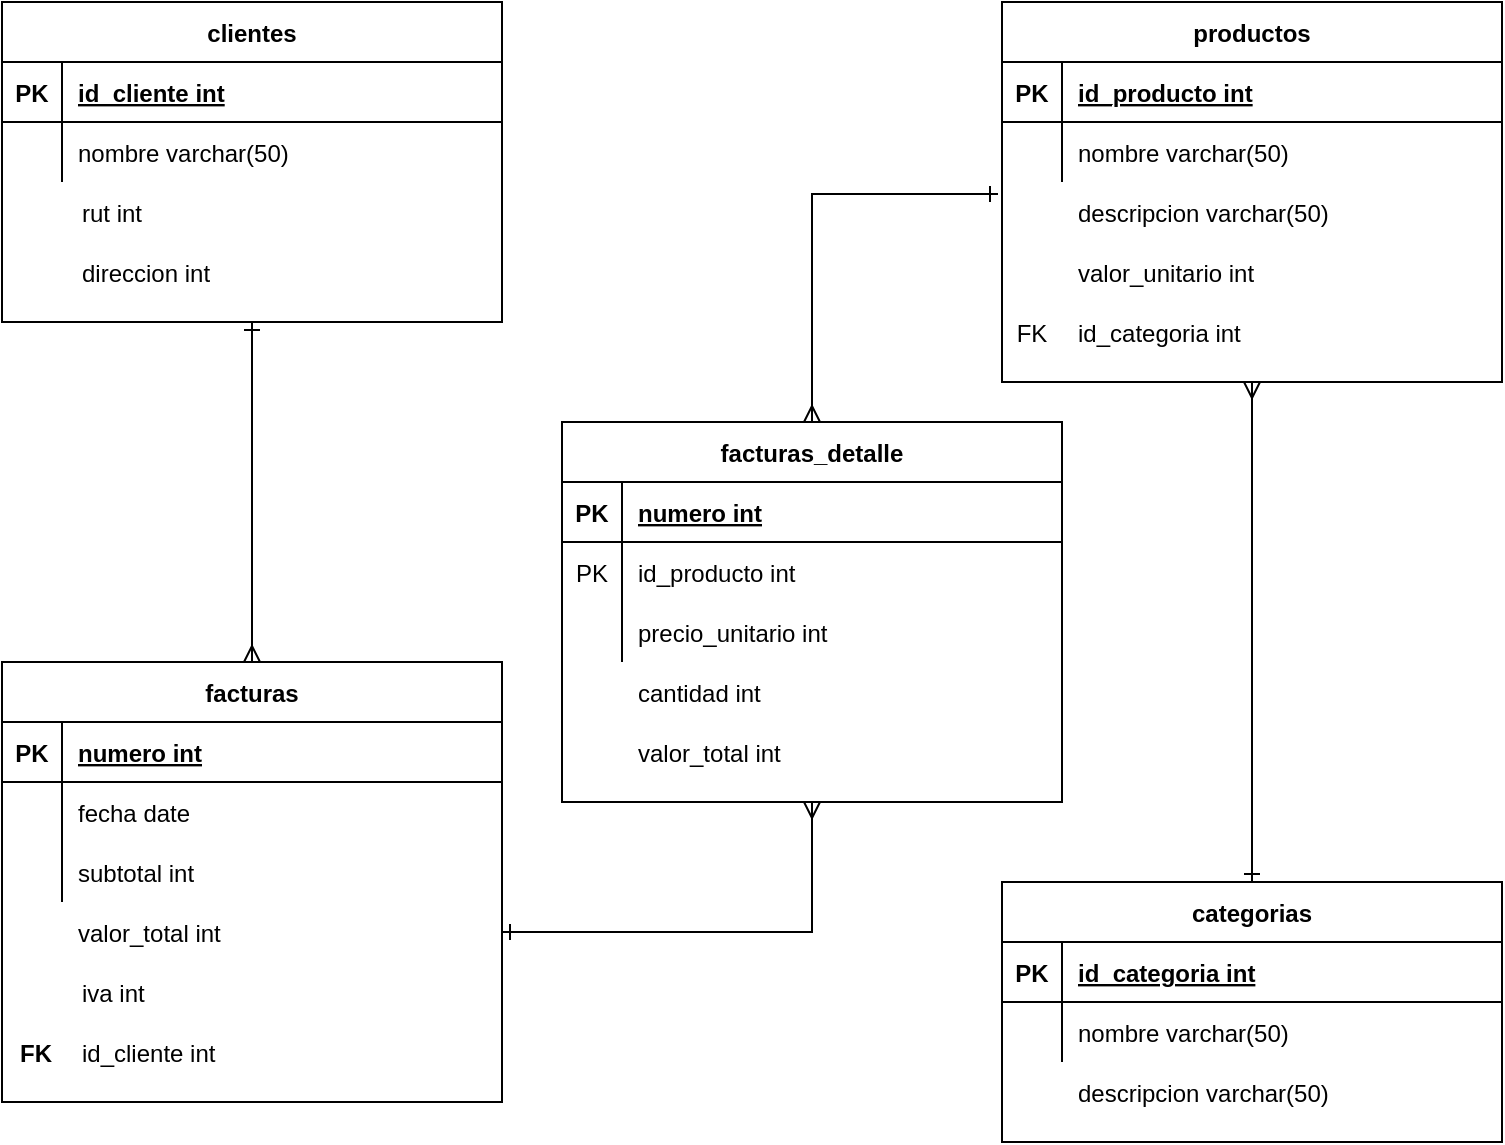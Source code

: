 <mxfile version="13.9.9" type="device"><diagram id="R2lEEEUBdFMjLlhIrx00" name="Page-1"><mxGraphModel dx="1240" dy="643" grid="1" gridSize="10" guides="1" tooltips="1" connect="1" arrows="1" fold="1" page="1" pageScale="1" pageWidth="850" pageHeight="1100" math="0" shadow="0" extFonts="Permanent Marker^https://fonts.googleapis.com/css?family=Permanent+Marker"><root><mxCell id="0"/><mxCell id="1" parent="0"/><mxCell id="C-vyLk0tnHw3VtMMgP7b-2" value="productos" style="shape=table;startSize=30;container=1;collapsible=1;childLayout=tableLayout;fixedRows=1;rowLines=0;fontStyle=1;align=center;resizeLast=1;" parent="1" vertex="1"><mxGeometry x="550" y="20" width="250" height="190" as="geometry"/></mxCell><mxCell id="C-vyLk0tnHw3VtMMgP7b-3" value="" style="shape=partialRectangle;collapsible=0;dropTarget=0;pointerEvents=0;fillColor=none;points=[[0,0.5],[1,0.5]];portConstraint=eastwest;top=0;left=0;right=0;bottom=1;" parent="C-vyLk0tnHw3VtMMgP7b-2" vertex="1"><mxGeometry y="30" width="250" height="30" as="geometry"/></mxCell><mxCell id="C-vyLk0tnHw3VtMMgP7b-4" value="PK" style="shape=partialRectangle;overflow=hidden;connectable=0;fillColor=none;top=0;left=0;bottom=0;right=0;fontStyle=1;" parent="C-vyLk0tnHw3VtMMgP7b-3" vertex="1"><mxGeometry width="30" height="30" as="geometry"/></mxCell><mxCell id="C-vyLk0tnHw3VtMMgP7b-5" value="id_producto int" style="shape=partialRectangle;overflow=hidden;connectable=0;fillColor=none;top=0;left=0;bottom=0;right=0;align=left;spacingLeft=6;fontStyle=5;" parent="C-vyLk0tnHw3VtMMgP7b-3" vertex="1"><mxGeometry x="30" width="220" height="30" as="geometry"/></mxCell><mxCell id="C-vyLk0tnHw3VtMMgP7b-6" value="" style="shape=partialRectangle;collapsible=0;dropTarget=0;pointerEvents=0;fillColor=none;points=[[0,0.5],[1,0.5]];portConstraint=eastwest;top=0;left=0;right=0;bottom=0;" parent="C-vyLk0tnHw3VtMMgP7b-2" vertex="1"><mxGeometry y="60" width="250" height="30" as="geometry"/></mxCell><mxCell id="C-vyLk0tnHw3VtMMgP7b-7" value="" style="shape=partialRectangle;overflow=hidden;connectable=0;fillColor=none;top=0;left=0;bottom=0;right=0;" parent="C-vyLk0tnHw3VtMMgP7b-6" vertex="1"><mxGeometry width="30" height="30" as="geometry"/></mxCell><mxCell id="C-vyLk0tnHw3VtMMgP7b-8" value="nombre varchar(50)" style="shape=partialRectangle;overflow=hidden;connectable=0;fillColor=none;top=0;left=0;bottom=0;right=0;align=left;spacingLeft=6;" parent="C-vyLk0tnHw3VtMMgP7b-6" vertex="1"><mxGeometry x="30" width="220" height="30" as="geometry"/></mxCell><mxCell id="C-vyLk0tnHw3VtMMgP7b-13" value="categorias" style="shape=table;startSize=30;container=1;collapsible=1;childLayout=tableLayout;fixedRows=1;rowLines=0;fontStyle=1;align=center;resizeLast=1;" parent="1" vertex="1"><mxGeometry x="550" y="460" width="250" height="130" as="geometry"/></mxCell><mxCell id="C-vyLk0tnHw3VtMMgP7b-14" value="" style="shape=partialRectangle;collapsible=0;dropTarget=0;pointerEvents=0;fillColor=none;points=[[0,0.5],[1,0.5]];portConstraint=eastwest;top=0;left=0;right=0;bottom=1;" parent="C-vyLk0tnHw3VtMMgP7b-13" vertex="1"><mxGeometry y="30" width="250" height="30" as="geometry"/></mxCell><mxCell id="C-vyLk0tnHw3VtMMgP7b-15" value="PK" style="shape=partialRectangle;overflow=hidden;connectable=0;fillColor=none;top=0;left=0;bottom=0;right=0;fontStyle=1;" parent="C-vyLk0tnHw3VtMMgP7b-14" vertex="1"><mxGeometry width="30" height="30" as="geometry"/></mxCell><mxCell id="C-vyLk0tnHw3VtMMgP7b-16" value="id_categoria int" style="shape=partialRectangle;overflow=hidden;connectable=0;fillColor=none;top=0;left=0;bottom=0;right=0;align=left;spacingLeft=6;fontStyle=5;" parent="C-vyLk0tnHw3VtMMgP7b-14" vertex="1"><mxGeometry x="30" width="220" height="30" as="geometry"/></mxCell><mxCell id="C-vyLk0tnHw3VtMMgP7b-17" value="" style="shape=partialRectangle;collapsible=0;dropTarget=0;pointerEvents=0;fillColor=none;points=[[0,0.5],[1,0.5]];portConstraint=eastwest;top=0;left=0;right=0;bottom=0;" parent="C-vyLk0tnHw3VtMMgP7b-13" vertex="1"><mxGeometry y="60" width="250" height="30" as="geometry"/></mxCell><mxCell id="C-vyLk0tnHw3VtMMgP7b-18" value="" style="shape=partialRectangle;overflow=hidden;connectable=0;fillColor=none;top=0;left=0;bottom=0;right=0;" parent="C-vyLk0tnHw3VtMMgP7b-17" vertex="1"><mxGeometry width="30" height="30" as="geometry"/></mxCell><mxCell id="C-vyLk0tnHw3VtMMgP7b-19" value="nombre varchar(50)" style="shape=partialRectangle;overflow=hidden;connectable=0;fillColor=none;top=0;left=0;bottom=0;right=0;align=left;spacingLeft=6;" parent="C-vyLk0tnHw3VtMMgP7b-17" vertex="1"><mxGeometry x="30" width="220" height="30" as="geometry"/></mxCell><mxCell id="85X-AFDoGHtRJQ55cMtJ-43" style="edgeStyle=orthogonalEdgeStyle;rounded=0;orthogonalLoop=1;jettySize=auto;html=1;exitX=0.5;exitY=1;exitDx=0;exitDy=0;startArrow=ERone;startFill=0;endArrow=ERmany;endFill=0;" edge="1" parent="1" source="C-vyLk0tnHw3VtMMgP7b-23" target="3Oi0aTJJlwyKU9_S4SZP-11"><mxGeometry relative="1" as="geometry"/></mxCell><mxCell id="C-vyLk0tnHw3VtMMgP7b-23" value="clientes" style="shape=table;startSize=30;container=1;collapsible=1;childLayout=tableLayout;fixedRows=1;rowLines=0;fontStyle=1;align=center;resizeLast=1;" parent="1" vertex="1"><mxGeometry x="50" y="20" width="250" height="160" as="geometry"/></mxCell><mxCell id="C-vyLk0tnHw3VtMMgP7b-24" value="" style="shape=partialRectangle;collapsible=0;dropTarget=0;pointerEvents=0;fillColor=none;points=[[0,0.5],[1,0.5]];portConstraint=eastwest;top=0;left=0;right=0;bottom=1;" parent="C-vyLk0tnHw3VtMMgP7b-23" vertex="1"><mxGeometry y="30" width="250" height="30" as="geometry"/></mxCell><mxCell id="C-vyLk0tnHw3VtMMgP7b-25" value="PK" style="shape=partialRectangle;overflow=hidden;connectable=0;fillColor=none;top=0;left=0;bottom=0;right=0;fontStyle=1;" parent="C-vyLk0tnHw3VtMMgP7b-24" vertex="1"><mxGeometry width="30" height="30" as="geometry"/></mxCell><mxCell id="C-vyLk0tnHw3VtMMgP7b-26" value="id_cliente int" style="shape=partialRectangle;overflow=hidden;connectable=0;fillColor=none;top=0;left=0;bottom=0;right=0;align=left;spacingLeft=6;fontStyle=5;" parent="C-vyLk0tnHw3VtMMgP7b-24" vertex="1"><mxGeometry x="30" width="220" height="30" as="geometry"/></mxCell><mxCell id="C-vyLk0tnHw3VtMMgP7b-27" value="" style="shape=partialRectangle;collapsible=0;dropTarget=0;pointerEvents=0;fillColor=none;points=[[0,0.5],[1,0.5]];portConstraint=eastwest;top=0;left=0;right=0;bottom=0;" parent="C-vyLk0tnHw3VtMMgP7b-23" vertex="1"><mxGeometry y="60" width="250" height="30" as="geometry"/></mxCell><mxCell id="C-vyLk0tnHw3VtMMgP7b-28" value="" style="shape=partialRectangle;overflow=hidden;connectable=0;fillColor=none;top=0;left=0;bottom=0;right=0;" parent="C-vyLk0tnHw3VtMMgP7b-27" vertex="1"><mxGeometry width="30" height="30" as="geometry"/></mxCell><mxCell id="C-vyLk0tnHw3VtMMgP7b-29" value="nombre varchar(50) " style="shape=partialRectangle;overflow=hidden;connectable=0;fillColor=none;top=0;left=0;bottom=0;right=0;align=left;spacingLeft=6;" parent="C-vyLk0tnHw3VtMMgP7b-27" vertex="1"><mxGeometry x="30" width="220" height="30" as="geometry"/></mxCell><mxCell id="3Oi0aTJJlwyKU9_S4SZP-11" value="facturas" style="shape=table;startSize=30;container=1;collapsible=1;childLayout=tableLayout;fixedRows=1;rowLines=0;fontStyle=1;align=center;resizeLast=1;" parent="1" vertex="1"><mxGeometry x="50" y="350" width="250" height="220" as="geometry"/></mxCell><mxCell id="3Oi0aTJJlwyKU9_S4SZP-12" value="" style="shape=partialRectangle;collapsible=0;dropTarget=0;pointerEvents=0;fillColor=none;points=[[0,0.5],[1,0.5]];portConstraint=eastwest;top=0;left=0;right=0;bottom=1;" parent="3Oi0aTJJlwyKU9_S4SZP-11" vertex="1"><mxGeometry y="30" width="250" height="30" as="geometry"/></mxCell><mxCell id="3Oi0aTJJlwyKU9_S4SZP-13" value="PK" style="shape=partialRectangle;overflow=hidden;connectable=0;fillColor=none;top=0;left=0;bottom=0;right=0;fontStyle=1;" parent="3Oi0aTJJlwyKU9_S4SZP-12" vertex="1"><mxGeometry width="30" height="30" as="geometry"/></mxCell><mxCell id="3Oi0aTJJlwyKU9_S4SZP-14" value="numero int" style="shape=partialRectangle;overflow=hidden;connectable=0;fillColor=none;top=0;left=0;bottom=0;right=0;align=left;spacingLeft=6;fontStyle=5;" parent="3Oi0aTJJlwyKU9_S4SZP-12" vertex="1"><mxGeometry x="30" width="220" height="30" as="geometry"/></mxCell><mxCell id="3Oi0aTJJlwyKU9_S4SZP-15" value="" style="shape=partialRectangle;collapsible=0;dropTarget=0;pointerEvents=0;fillColor=none;points=[[0,0.5],[1,0.5]];portConstraint=eastwest;top=0;left=0;right=0;bottom=0;" parent="3Oi0aTJJlwyKU9_S4SZP-11" vertex="1"><mxGeometry y="60" width="250" height="30" as="geometry"/></mxCell><mxCell id="3Oi0aTJJlwyKU9_S4SZP-16" value="" style="shape=partialRectangle;overflow=hidden;connectable=0;fillColor=none;top=0;left=0;bottom=0;right=0;" parent="3Oi0aTJJlwyKU9_S4SZP-15" vertex="1"><mxGeometry width="30" height="30" as="geometry"/></mxCell><mxCell id="3Oi0aTJJlwyKU9_S4SZP-17" value="fecha date" style="shape=partialRectangle;overflow=hidden;connectable=0;fillColor=none;top=0;left=0;bottom=0;right=0;align=left;spacingLeft=6;" parent="3Oi0aTJJlwyKU9_S4SZP-15" vertex="1"><mxGeometry x="30" width="220" height="30" as="geometry"/></mxCell><mxCell id="3Oi0aTJJlwyKU9_S4SZP-18" value="" style="shape=partialRectangle;collapsible=0;dropTarget=0;pointerEvents=0;fillColor=none;points=[[0,0.5],[1,0.5]];portConstraint=eastwest;top=0;left=0;right=0;bottom=0;" parent="3Oi0aTJJlwyKU9_S4SZP-11" vertex="1"><mxGeometry y="90" width="250" height="30" as="geometry"/></mxCell><mxCell id="3Oi0aTJJlwyKU9_S4SZP-19" value="" style="shape=partialRectangle;overflow=hidden;connectable=0;fillColor=none;top=0;left=0;bottom=0;right=0;" parent="3Oi0aTJJlwyKU9_S4SZP-18" vertex="1"><mxGeometry width="30" height="30" as="geometry"/></mxCell><mxCell id="3Oi0aTJJlwyKU9_S4SZP-20" value="subtotal int" style="shape=partialRectangle;overflow=hidden;connectable=0;fillColor=none;top=0;left=0;bottom=0;right=0;align=left;spacingLeft=6;" parent="3Oi0aTJJlwyKU9_S4SZP-18" vertex="1"><mxGeometry x="30" width="220" height="30" as="geometry"/></mxCell><mxCell id="3Oi0aTJJlwyKU9_S4SZP-21" value="" style="shape=partialRectangle;collapsible=0;dropTarget=0;pointerEvents=0;fillColor=none;points=[[0,0.5],[1,0.5]];portConstraint=eastwest;top=0;left=0;right=0;bottom=0;" parent="1" vertex="1"><mxGeometry x="52" y="110" width="250" height="30" as="geometry"/></mxCell><mxCell id="3Oi0aTJJlwyKU9_S4SZP-23" value="rut int" style="shape=partialRectangle;overflow=hidden;connectable=0;fillColor=none;top=0;left=0;bottom=0;right=0;align=left;spacingLeft=6;" parent="3Oi0aTJJlwyKU9_S4SZP-21" vertex="1"><mxGeometry x="30" width="220" height="30" as="geometry"/></mxCell><mxCell id="3Oi0aTJJlwyKU9_S4SZP-26" value="" style="shape=partialRectangle;collapsible=0;dropTarget=0;pointerEvents=0;fillColor=none;points=[[0,0.5],[1,0.5]];portConstraint=eastwest;top=0;left=0;right=0;bottom=0;" parent="1" vertex="1"><mxGeometry x="52" y="140" width="250" height="30" as="geometry"/></mxCell><mxCell id="3Oi0aTJJlwyKU9_S4SZP-28" value="direccion int" style="shape=partialRectangle;overflow=hidden;connectable=0;fillColor=none;top=0;left=0;bottom=0;right=0;align=left;spacingLeft=6;" parent="3Oi0aTJJlwyKU9_S4SZP-26" vertex="1"><mxGeometry x="30" width="220" height="30" as="geometry"/></mxCell><mxCell id="85X-AFDoGHtRJQ55cMtJ-1" value="" style="shape=partialRectangle;collapsible=0;dropTarget=0;pointerEvents=0;fillColor=none;points=[[0,0.5],[1,0.5]];portConstraint=eastwest;top=0;left=0;right=0;bottom=0;" vertex="1" parent="1"><mxGeometry x="550" y="110" width="250" height="30" as="geometry"/></mxCell><mxCell id="85X-AFDoGHtRJQ55cMtJ-2" value="" style="shape=partialRectangle;overflow=hidden;connectable=0;fillColor=none;top=0;left=0;bottom=0;right=0;" vertex="1" parent="85X-AFDoGHtRJQ55cMtJ-1"><mxGeometry width="30" height="30" as="geometry"/></mxCell><mxCell id="85X-AFDoGHtRJQ55cMtJ-3" value="descripcion varchar(50)" style="shape=partialRectangle;overflow=hidden;connectable=0;fillColor=none;top=0;left=0;bottom=0;right=0;align=left;spacingLeft=6;" vertex="1" parent="85X-AFDoGHtRJQ55cMtJ-1"><mxGeometry x="30" width="220" height="30" as="geometry"/></mxCell><mxCell id="85X-AFDoGHtRJQ55cMtJ-4" value="" style="shape=partialRectangle;collapsible=0;dropTarget=0;pointerEvents=0;fillColor=none;points=[[0,0.5],[1,0.5]];portConstraint=eastwest;top=0;left=0;right=0;bottom=0;" vertex="1" parent="1"><mxGeometry x="550" y="140" width="250" height="30" as="geometry"/></mxCell><mxCell id="85X-AFDoGHtRJQ55cMtJ-5" value="" style="shape=partialRectangle;overflow=hidden;connectable=0;fillColor=none;top=0;left=0;bottom=0;right=0;" vertex="1" parent="85X-AFDoGHtRJQ55cMtJ-4"><mxGeometry width="30" height="30" as="geometry"/></mxCell><mxCell id="85X-AFDoGHtRJQ55cMtJ-6" value="valor_unitario int" style="shape=partialRectangle;overflow=hidden;connectable=0;fillColor=none;top=0;left=0;bottom=0;right=0;align=left;spacingLeft=6;" vertex="1" parent="85X-AFDoGHtRJQ55cMtJ-4"><mxGeometry x="30" width="220" height="30" as="geometry"/></mxCell><mxCell id="85X-AFDoGHtRJQ55cMtJ-10" value="" style="shape=partialRectangle;collapsible=0;dropTarget=0;pointerEvents=0;fillColor=none;points=[[0,0.5],[1,0.5]];portConstraint=eastwest;top=0;left=0;right=0;bottom=0;" vertex="1" parent="1"><mxGeometry x="550" y="550" width="250" height="30" as="geometry"/></mxCell><mxCell id="85X-AFDoGHtRJQ55cMtJ-11" value="" style="shape=partialRectangle;overflow=hidden;connectable=0;fillColor=none;top=0;left=0;bottom=0;right=0;" vertex="1" parent="85X-AFDoGHtRJQ55cMtJ-10"><mxGeometry width="30" height="30" as="geometry"/></mxCell><mxCell id="85X-AFDoGHtRJQ55cMtJ-12" value="descripcion varchar(50)" style="shape=partialRectangle;overflow=hidden;connectable=0;fillColor=none;top=0;left=0;bottom=0;right=0;align=left;spacingLeft=6;" vertex="1" parent="85X-AFDoGHtRJQ55cMtJ-10"><mxGeometry x="30" width="220" height="30" as="geometry"/></mxCell><mxCell id="85X-AFDoGHtRJQ55cMtJ-13" value="" style="shape=partialRectangle;collapsible=0;dropTarget=0;pointerEvents=0;fillColor=none;points=[[0,0.5],[1,0.5]];portConstraint=eastwest;top=0;left=0;right=0;bottom=0;" vertex="1" parent="1"><mxGeometry x="550" y="170" width="250" height="30" as="geometry"/></mxCell><mxCell id="85X-AFDoGHtRJQ55cMtJ-14" value="FK" style="shape=partialRectangle;overflow=hidden;connectable=0;fillColor=none;top=0;left=0;bottom=0;right=0;" vertex="1" parent="85X-AFDoGHtRJQ55cMtJ-13"><mxGeometry width="30" height="30" as="geometry"/></mxCell><mxCell id="85X-AFDoGHtRJQ55cMtJ-15" value="id_categoria int" style="shape=partialRectangle;overflow=hidden;connectable=0;fillColor=none;top=0;left=0;bottom=0;right=0;align=left;spacingLeft=6;" vertex="1" parent="85X-AFDoGHtRJQ55cMtJ-13"><mxGeometry x="30" width="220" height="30" as="geometry"/></mxCell><mxCell id="85X-AFDoGHtRJQ55cMtJ-16" value="" style="shape=partialRectangle;collapsible=0;dropTarget=0;pointerEvents=0;fillColor=none;points=[[0,0.5],[1,0.5]];portConstraint=eastwest;top=0;left=0;right=0;bottom=0;" vertex="1" parent="1"><mxGeometry x="52" y="500" width="250" height="30" as="geometry"/></mxCell><mxCell id="85X-AFDoGHtRJQ55cMtJ-18" value="iva int" style="shape=partialRectangle;overflow=hidden;connectable=0;fillColor=none;top=0;left=0;bottom=0;right=0;align=left;spacingLeft=6;" vertex="1" parent="85X-AFDoGHtRJQ55cMtJ-16"><mxGeometry x="30" width="220" height="30" as="geometry"/></mxCell><mxCell id="85X-AFDoGHtRJQ55cMtJ-19" value="" style="shape=partialRectangle;collapsible=0;dropTarget=0;pointerEvents=0;fillColor=none;points=[[0,0.5],[1,0.5]];portConstraint=eastwest;top=0;left=0;right=0;bottom=0;" vertex="1" parent="1"><mxGeometry x="50" y="470" width="250" height="30" as="geometry"/></mxCell><mxCell id="85X-AFDoGHtRJQ55cMtJ-21" value="valor_total int" style="shape=partialRectangle;overflow=hidden;connectable=0;fillColor=none;top=0;left=0;bottom=0;right=0;align=left;spacingLeft=6;" vertex="1" parent="85X-AFDoGHtRJQ55cMtJ-19"><mxGeometry x="30" width="220" height="30" as="geometry"/></mxCell><mxCell id="85X-AFDoGHtRJQ55cMtJ-25" value="facturas_detalle" style="shape=table;startSize=30;container=1;collapsible=1;childLayout=tableLayout;fixedRows=1;rowLines=0;fontStyle=1;align=center;resizeLast=1;" vertex="1" parent="1"><mxGeometry x="330" y="230" width="250" height="190" as="geometry"/></mxCell><mxCell id="85X-AFDoGHtRJQ55cMtJ-26" value="" style="shape=partialRectangle;collapsible=0;dropTarget=0;pointerEvents=0;fillColor=none;points=[[0,0.5],[1,0.5]];portConstraint=eastwest;top=0;left=0;right=0;bottom=1;" vertex="1" parent="85X-AFDoGHtRJQ55cMtJ-25"><mxGeometry y="30" width="250" height="30" as="geometry"/></mxCell><mxCell id="85X-AFDoGHtRJQ55cMtJ-27" value="PK" style="shape=partialRectangle;overflow=hidden;connectable=0;fillColor=none;top=0;left=0;bottom=0;right=0;fontStyle=1;" vertex="1" parent="85X-AFDoGHtRJQ55cMtJ-26"><mxGeometry width="30" height="30" as="geometry"/></mxCell><mxCell id="85X-AFDoGHtRJQ55cMtJ-28" value="numero int" style="shape=partialRectangle;overflow=hidden;connectable=0;fillColor=none;top=0;left=0;bottom=0;right=0;align=left;spacingLeft=6;fontStyle=5;" vertex="1" parent="85X-AFDoGHtRJQ55cMtJ-26"><mxGeometry x="30" width="220" height="30" as="geometry"/></mxCell><mxCell id="85X-AFDoGHtRJQ55cMtJ-29" value="" style="shape=partialRectangle;collapsible=0;dropTarget=0;pointerEvents=0;fillColor=none;points=[[0,0.5],[1,0.5]];portConstraint=eastwest;top=0;left=0;right=0;bottom=0;" vertex="1" parent="85X-AFDoGHtRJQ55cMtJ-25"><mxGeometry y="60" width="250" height="30" as="geometry"/></mxCell><mxCell id="85X-AFDoGHtRJQ55cMtJ-30" value="PK" style="shape=partialRectangle;overflow=hidden;connectable=0;fillColor=none;top=0;left=0;bottom=0;right=0;" vertex="1" parent="85X-AFDoGHtRJQ55cMtJ-29"><mxGeometry width="30" height="30" as="geometry"/></mxCell><mxCell id="85X-AFDoGHtRJQ55cMtJ-31" value="id_producto int" style="shape=partialRectangle;overflow=hidden;connectable=0;fillColor=none;top=0;left=0;bottom=0;right=0;align=left;spacingLeft=6;" vertex="1" parent="85X-AFDoGHtRJQ55cMtJ-29"><mxGeometry x="30" width="220" height="30" as="geometry"/></mxCell><mxCell id="85X-AFDoGHtRJQ55cMtJ-32" value="" style="shape=partialRectangle;collapsible=0;dropTarget=0;pointerEvents=0;fillColor=none;points=[[0,0.5],[1,0.5]];portConstraint=eastwest;top=0;left=0;right=0;bottom=0;" vertex="1" parent="85X-AFDoGHtRJQ55cMtJ-25"><mxGeometry y="90" width="250" height="30" as="geometry"/></mxCell><mxCell id="85X-AFDoGHtRJQ55cMtJ-33" value="" style="shape=partialRectangle;overflow=hidden;connectable=0;fillColor=none;top=0;left=0;bottom=0;right=0;" vertex="1" parent="85X-AFDoGHtRJQ55cMtJ-32"><mxGeometry width="30" height="30" as="geometry"/></mxCell><mxCell id="85X-AFDoGHtRJQ55cMtJ-34" value="precio_unitario int" style="shape=partialRectangle;overflow=hidden;connectable=0;fillColor=none;top=0;left=0;bottom=0;right=0;align=left;spacingLeft=6;" vertex="1" parent="85X-AFDoGHtRJQ55cMtJ-32"><mxGeometry x="30" width="220" height="30" as="geometry"/></mxCell><mxCell id="85X-AFDoGHtRJQ55cMtJ-35" value="" style="shape=partialRectangle;collapsible=0;dropTarget=0;pointerEvents=0;fillColor=none;points=[[0,0.5],[1,0.5]];portConstraint=eastwest;top=0;left=0;right=0;bottom=0;" vertex="1" parent="1"><mxGeometry x="330" y="380" width="250" height="30" as="geometry"/></mxCell><mxCell id="85X-AFDoGHtRJQ55cMtJ-36" value="valor_total int" style="shape=partialRectangle;overflow=hidden;connectable=0;fillColor=none;top=0;left=0;bottom=0;right=0;align=left;spacingLeft=6;" vertex="1" parent="85X-AFDoGHtRJQ55cMtJ-35"><mxGeometry x="30" width="220" height="30" as="geometry"/></mxCell><mxCell id="85X-AFDoGHtRJQ55cMtJ-37" value="" style="shape=partialRectangle;collapsible=0;dropTarget=0;pointerEvents=0;fillColor=none;points=[[0,0.5],[1,0.5]];portConstraint=eastwest;top=0;left=0;right=0;bottom=0;" vertex="1" parent="1"><mxGeometry x="330" y="350" width="250" height="30" as="geometry"/></mxCell><mxCell id="85X-AFDoGHtRJQ55cMtJ-38" value="cantidad int" style="shape=partialRectangle;overflow=hidden;connectable=0;fillColor=none;top=0;left=0;bottom=0;right=0;align=left;spacingLeft=6;" vertex="1" parent="85X-AFDoGHtRJQ55cMtJ-37"><mxGeometry x="30" width="220" height="30" as="geometry"/></mxCell><mxCell id="85X-AFDoGHtRJQ55cMtJ-41" value="" style="shape=partialRectangle;collapsible=0;dropTarget=0;pointerEvents=0;fillColor=none;points=[[0,0.5],[1,0.5]];portConstraint=eastwest;top=0;left=0;right=0;bottom=0;" vertex="1" parent="1"><mxGeometry x="52" y="530" width="250" height="30" as="geometry"/></mxCell><mxCell id="85X-AFDoGHtRJQ55cMtJ-42" value="id_cliente int" style="shape=partialRectangle;overflow=hidden;connectable=0;fillColor=none;top=0;left=0;bottom=0;right=0;align=left;spacingLeft=6;" vertex="1" parent="85X-AFDoGHtRJQ55cMtJ-41"><mxGeometry x="30" width="220" height="30" as="geometry"/></mxCell><mxCell id="85X-AFDoGHtRJQ55cMtJ-44" style="edgeStyle=orthogonalEdgeStyle;rounded=0;orthogonalLoop=1;jettySize=auto;html=1;exitX=0.5;exitY=0;exitDx=0;exitDy=0;startArrow=ERone;startFill=0;endArrow=ERmany;endFill=0;entryX=0.5;entryY=1;entryDx=0;entryDy=0;" edge="1" parent="1" source="C-vyLk0tnHw3VtMMgP7b-13" target="C-vyLk0tnHw3VtMMgP7b-2"><mxGeometry relative="1" as="geometry"><mxPoint x="730" y="290" as="sourcePoint"/><mxPoint x="740" y="570" as="targetPoint"/></mxGeometry></mxCell><mxCell id="85X-AFDoGHtRJQ55cMtJ-45" style="edgeStyle=orthogonalEdgeStyle;rounded=0;orthogonalLoop=1;jettySize=auto;html=1;startArrow=ERone;startFill=0;endArrow=ERmany;endFill=0;entryX=0.5;entryY=1;entryDx=0;entryDy=0;" edge="1" parent="1" source="85X-AFDoGHtRJQ55cMtJ-19" target="85X-AFDoGHtRJQ55cMtJ-25"><mxGeometry relative="1" as="geometry"><mxPoint x="390" y="540" as="sourcePoint"/><mxPoint x="255" y="470" as="targetPoint"/></mxGeometry></mxCell><mxCell id="85X-AFDoGHtRJQ55cMtJ-46" style="edgeStyle=orthogonalEdgeStyle;rounded=0;orthogonalLoop=1;jettySize=auto;html=1;startArrow=ERone;startFill=0;endArrow=ERmany;endFill=0;entryX=0.5;entryY=0;entryDx=0;entryDy=0;exitX=-0.008;exitY=0.2;exitDx=0;exitDy=0;exitPerimeter=0;" edge="1" parent="1" source="85X-AFDoGHtRJQ55cMtJ-1" target="85X-AFDoGHtRJQ55cMtJ-25"><mxGeometry relative="1" as="geometry"><mxPoint x="430" y="70" as="sourcePoint"/><mxPoint x="255" y="470" as="targetPoint"/></mxGeometry></mxCell><mxCell id="85X-AFDoGHtRJQ55cMtJ-47" value="FK" style="shape=partialRectangle;overflow=hidden;connectable=0;fillColor=none;top=0;left=0;bottom=0;right=0;fontStyle=1;" vertex="1" parent="1"><mxGeometry x="52" y="530" width="30" height="30" as="geometry"/></mxCell></root></mxGraphModel></diagram></mxfile>